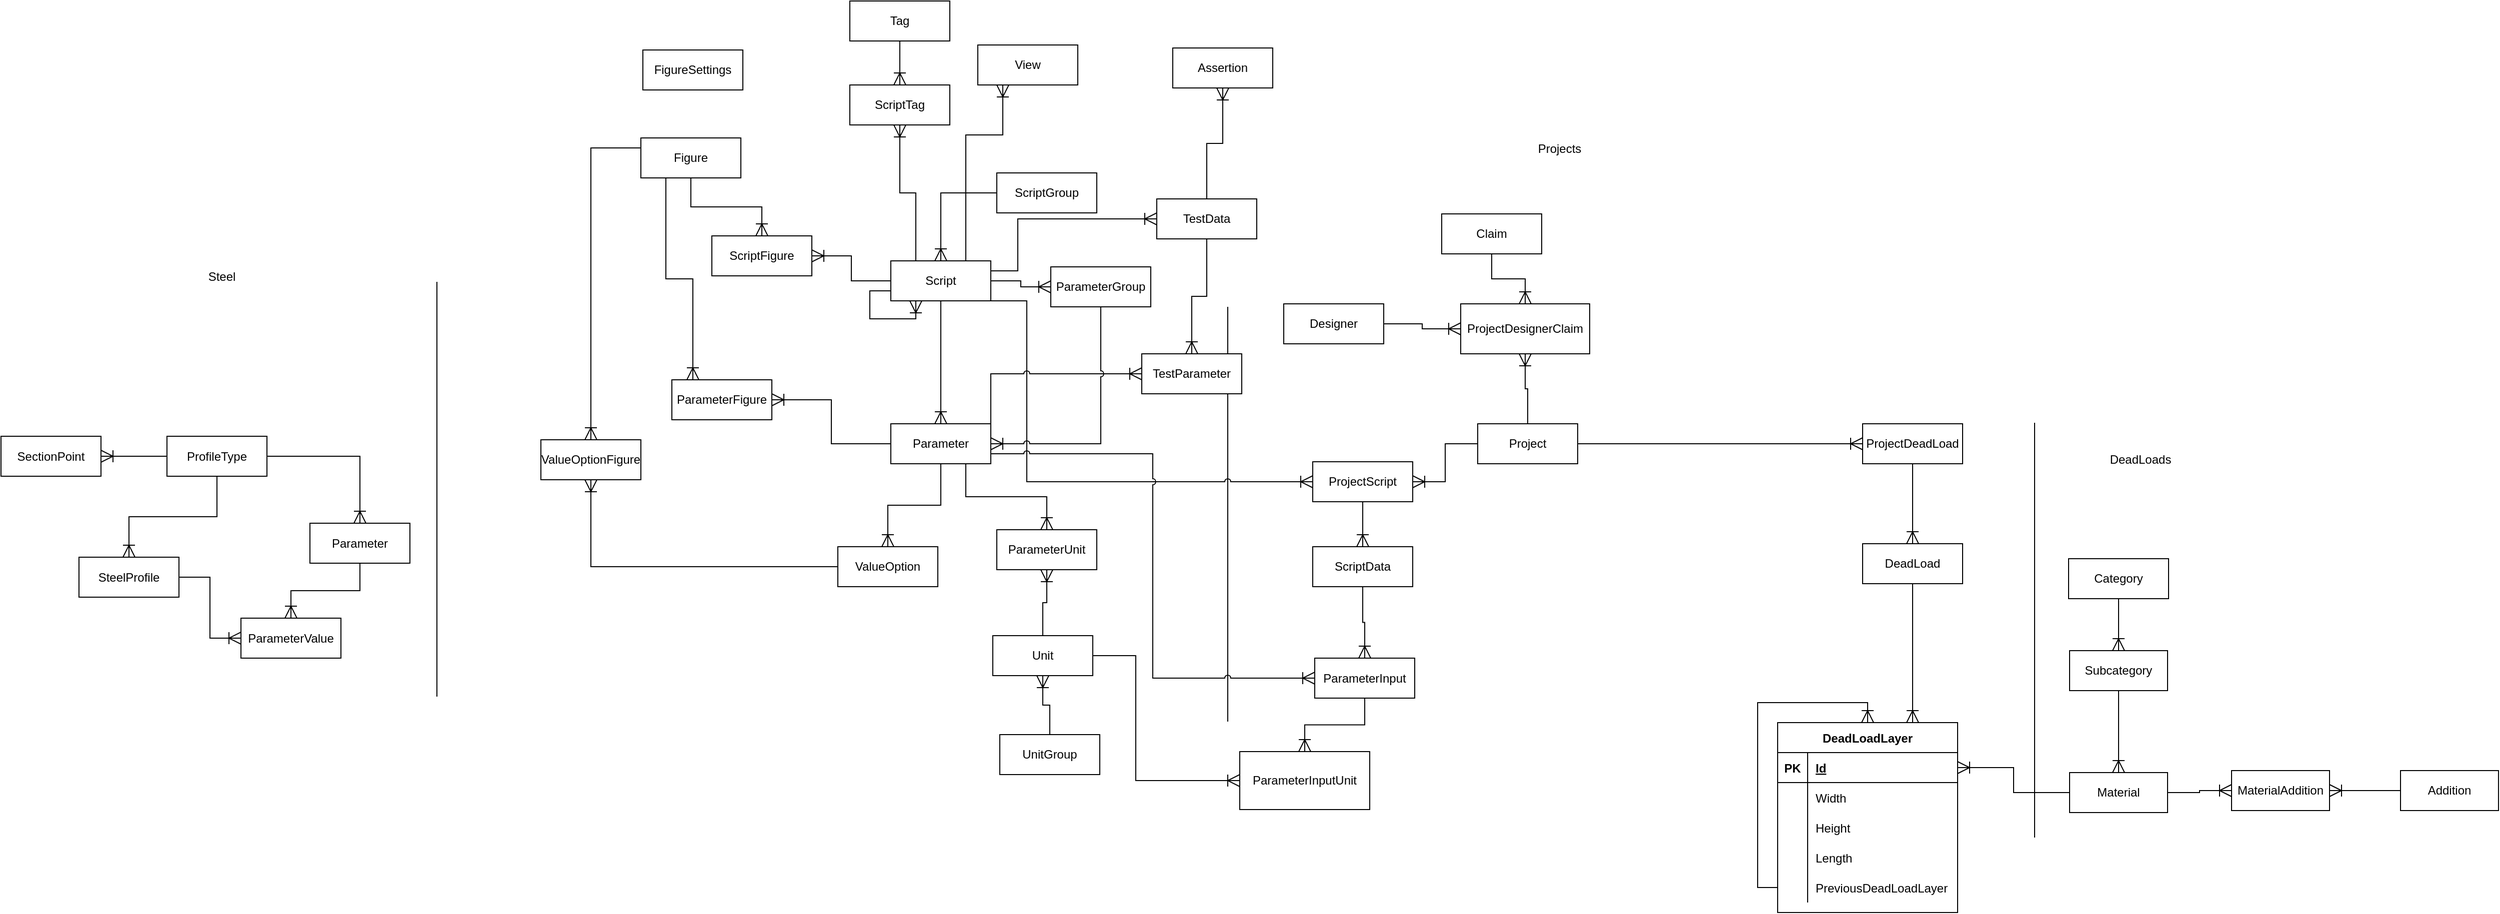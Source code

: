 <mxfile version="20.4.1" type="device"><diagram id="IMhOmWksy_fwDIt_N8Om" name="Strona-1"><mxGraphModel dx="3022" dy="1594" grid="0" gridSize="10" guides="1" tooltips="1" connect="1" arrows="1" fold="1" page="0" pageScale="1" pageWidth="827" pageHeight="1169" math="0" shadow="0"><root><mxCell id="0"/><mxCell id="1" parent="0"/><mxCell id="_2qkNExVttfMfVhB1yK0-15" style="edgeStyle=orthogonalEdgeStyle;rounded=0;orthogonalLoop=1;jettySize=auto;html=1;endArrow=ERoneToMany;endFill=0;startSize=10;endSize=10;" edge="1" parent="1" source="_2qkNExVttfMfVhB1yK0-1" target="_2qkNExVttfMfVhB1yK0-12"><mxGeometry relative="1" as="geometry"/></mxCell><mxCell id="_2qkNExVttfMfVhB1yK0-48" style="edgeStyle=orthogonalEdgeStyle;rounded=0;orthogonalLoop=1;jettySize=auto;html=1;endArrow=ERoneToMany;endFill=0;startSize=10;endSize=10;" edge="1" parent="1" source="_2qkNExVttfMfVhB1yK0-1" target="_2qkNExVttfMfVhB1yK0-45"><mxGeometry relative="1" as="geometry"/></mxCell><mxCell id="_2qkNExVttfMfVhB1yK0-113" style="edgeStyle=orthogonalEdgeStyle;rounded=0;jumpStyle=arc;orthogonalLoop=1;jettySize=auto;html=1;entryX=1;entryY=0.5;entryDx=0;entryDy=0;endArrow=ERoneToMany;endFill=0;startSize=10;endSize=10;" edge="1" parent="1" source="_2qkNExVttfMfVhB1yK0-1" target="_2qkNExVttfMfVhB1yK0-112"><mxGeometry relative="1" as="geometry"/></mxCell><mxCell id="_2qkNExVttfMfVhB1yK0-1" value="Project" style="whiteSpace=wrap;html=1;align=center;" vertex="1" parent="1"><mxGeometry x="272" y="18" width="100" height="40" as="geometry"/></mxCell><mxCell id="_2qkNExVttfMfVhB1yK0-63" style="edgeStyle=orthogonalEdgeStyle;rounded=0;orthogonalLoop=1;jettySize=auto;html=1;endArrow=ERoneToMany;endFill=0;startSize=10;endSize=10;entryX=0;entryY=0.5;entryDx=0;entryDy=0;" edge="1" parent="1" source="_2qkNExVttfMfVhB1yK0-2" target="_2qkNExVttfMfVhB1yK0-51"><mxGeometry relative="1" as="geometry"><mxPoint x="-971" y="236.5" as="targetPoint"/></mxGeometry></mxCell><mxCell id="_2qkNExVttfMfVhB1yK0-2" value="SteelProfile" style="whiteSpace=wrap;html=1;align=center;" vertex="1" parent="1"><mxGeometry x="-1127" y="151.5" width="100" height="40" as="geometry"/></mxCell><mxCell id="_2qkNExVttfMfVhB1yK0-8" style="edgeStyle=orthogonalEdgeStyle;rounded=0;orthogonalLoop=1;jettySize=auto;html=1;endArrow=ERoneToMany;endFill=0;startSize=10;endSize=10;" edge="1" parent="1" source="_2qkNExVttfMfVhB1yK0-3" target="_2qkNExVttfMfVhB1yK0-5"><mxGeometry relative="1" as="geometry"/></mxCell><mxCell id="_2qkNExVttfMfVhB1yK0-3" value="Category" style="whiteSpace=wrap;html=1;align=center;" vertex="1" parent="1"><mxGeometry x="863" y="153" width="100" height="40" as="geometry"/></mxCell><mxCell id="_2qkNExVttfMfVhB1yK0-10" style="edgeStyle=orthogonalEdgeStyle;rounded=0;orthogonalLoop=1;jettySize=auto;html=1;endArrow=ERoneToMany;endFill=0;startSize=10;endSize=10;" edge="1" parent="1" source="_2qkNExVttfMfVhB1yK0-4" target="_2qkNExVttfMfVhB1yK0-6"><mxGeometry relative="1" as="geometry"/></mxCell><mxCell id="_2qkNExVttfMfVhB1yK0-39" style="edgeStyle=orthogonalEdgeStyle;rounded=0;orthogonalLoop=1;jettySize=auto;html=1;endArrow=ERoneToMany;endFill=0;startSize=10;endSize=10;" edge="1" parent="1" source="_2qkNExVttfMfVhB1yK0-4" target="_2qkNExVttfMfVhB1yK0-21"><mxGeometry relative="1" as="geometry"/></mxCell><mxCell id="_2qkNExVttfMfVhB1yK0-4" value="Material" style="whiteSpace=wrap;html=1;align=center;" vertex="1" parent="1"><mxGeometry x="864" y="367" width="98" height="40" as="geometry"/></mxCell><mxCell id="_2qkNExVttfMfVhB1yK0-9" style="edgeStyle=orthogonalEdgeStyle;rounded=0;orthogonalLoop=1;jettySize=auto;html=1;endArrow=ERoneToMany;endFill=0;startSize=10;endSize=10;" edge="1" parent="1" source="_2qkNExVttfMfVhB1yK0-5" target="_2qkNExVttfMfVhB1yK0-4"><mxGeometry relative="1" as="geometry"/></mxCell><mxCell id="_2qkNExVttfMfVhB1yK0-5" value="Subcategory" style="whiteSpace=wrap;html=1;align=center;" vertex="1" parent="1"><mxGeometry x="864" y="245" width="98" height="40" as="geometry"/></mxCell><mxCell id="_2qkNExVttfMfVhB1yK0-6" value="MaterialAddition" style="whiteSpace=wrap;html=1;align=center;" vertex="1" parent="1"><mxGeometry x="1026" y="365" width="98" height="40" as="geometry"/></mxCell><mxCell id="_2qkNExVttfMfVhB1yK0-11" style="edgeStyle=orthogonalEdgeStyle;rounded=0;orthogonalLoop=1;jettySize=auto;html=1;endArrow=ERoneToMany;endFill=0;startSize=10;endSize=10;" edge="1" parent="1" source="_2qkNExVttfMfVhB1yK0-7" target="_2qkNExVttfMfVhB1yK0-6"><mxGeometry relative="1" as="geometry"/></mxCell><mxCell id="_2qkNExVttfMfVhB1yK0-7" value="Addition" style="whiteSpace=wrap;html=1;align=center;" vertex="1" parent="1"><mxGeometry x="1195" y="365" width="98" height="40" as="geometry"/></mxCell><mxCell id="_2qkNExVttfMfVhB1yK0-134" style="edgeStyle=orthogonalEdgeStyle;rounded=0;jumpStyle=arc;orthogonalLoop=1;jettySize=auto;html=1;endArrow=ERoneToMany;endFill=0;startSize=10;endSize=10;" edge="1" parent="1" source="_2qkNExVttfMfVhB1yK0-12" target="_2qkNExVttfMfVhB1yK0-37"><mxGeometry relative="1" as="geometry"/></mxCell><mxCell id="_2qkNExVttfMfVhB1yK0-12" value="ProjectDeadLoad" style="whiteSpace=wrap;html=1;align=center;" vertex="1" parent="1"><mxGeometry x="657" y="18" width="100" height="40" as="geometry"/></mxCell><mxCell id="_2qkNExVttfMfVhB1yK0-13" value="DeadLoads" style="text;html=1;strokeColor=none;fillColor=none;align=center;verticalAlign=middle;whiteSpace=wrap;rounded=0;" vertex="1" parent="1"><mxGeometry x="905" y="39" width="60" height="30" as="geometry"/></mxCell><mxCell id="_2qkNExVttfMfVhB1yK0-14" value="" style="endArrow=none;html=1;rounded=0;startSize=10;endSize=10;" edge="1" parent="1"><mxGeometry width="50" height="50" relative="1" as="geometry"><mxPoint x="829" y="432" as="sourcePoint"/><mxPoint x="829" y="17" as="targetPoint"/></mxGeometry></mxCell><mxCell id="_2qkNExVttfMfVhB1yK0-20" value="DeadLoadLayer" style="shape=table;startSize=30;container=1;collapsible=1;childLayout=tableLayout;fixedRows=1;rowLines=0;fontStyle=1;align=center;resizeLast=1;" vertex="1" parent="1"><mxGeometry x="572" y="317" width="180" height="190" as="geometry"/></mxCell><mxCell id="_2qkNExVttfMfVhB1yK0-21" value="" style="shape=tableRow;horizontal=0;startSize=0;swimlaneHead=0;swimlaneBody=0;fillColor=none;collapsible=0;dropTarget=0;points=[[0,0.5],[1,0.5]];portConstraint=eastwest;top=0;left=0;right=0;bottom=1;" vertex="1" parent="_2qkNExVttfMfVhB1yK0-20"><mxGeometry y="30" width="180" height="30" as="geometry"/></mxCell><mxCell id="_2qkNExVttfMfVhB1yK0-22" value="PK" style="shape=partialRectangle;connectable=0;fillColor=none;top=0;left=0;bottom=0;right=0;fontStyle=1;overflow=hidden;" vertex="1" parent="_2qkNExVttfMfVhB1yK0-21"><mxGeometry width="30" height="30" as="geometry"><mxRectangle width="30" height="30" as="alternateBounds"/></mxGeometry></mxCell><mxCell id="_2qkNExVttfMfVhB1yK0-23" value="Id" style="shape=partialRectangle;connectable=0;fillColor=none;top=0;left=0;bottom=0;right=0;align=left;spacingLeft=6;fontStyle=5;overflow=hidden;" vertex="1" parent="_2qkNExVttfMfVhB1yK0-21"><mxGeometry x="30" width="150" height="30" as="geometry"><mxRectangle width="150" height="30" as="alternateBounds"/></mxGeometry></mxCell><mxCell id="_2qkNExVttfMfVhB1yK0-24" value="" style="shape=tableRow;horizontal=0;startSize=0;swimlaneHead=0;swimlaneBody=0;fillColor=none;collapsible=0;dropTarget=0;points=[[0,0.5],[1,0.5]];portConstraint=eastwest;top=0;left=0;right=0;bottom=0;" vertex="1" parent="_2qkNExVttfMfVhB1yK0-20"><mxGeometry y="60" width="180" height="30" as="geometry"/></mxCell><mxCell id="_2qkNExVttfMfVhB1yK0-25" value="" style="shape=partialRectangle;connectable=0;fillColor=none;top=0;left=0;bottom=0;right=0;editable=1;overflow=hidden;" vertex="1" parent="_2qkNExVttfMfVhB1yK0-24"><mxGeometry width="30" height="30" as="geometry"><mxRectangle width="30" height="30" as="alternateBounds"/></mxGeometry></mxCell><mxCell id="_2qkNExVttfMfVhB1yK0-26" value="Width" style="shape=partialRectangle;connectable=0;fillColor=none;top=0;left=0;bottom=0;right=0;align=left;spacingLeft=6;overflow=hidden;" vertex="1" parent="_2qkNExVttfMfVhB1yK0-24"><mxGeometry x="30" width="150" height="30" as="geometry"><mxRectangle width="150" height="30" as="alternateBounds"/></mxGeometry></mxCell><mxCell id="_2qkNExVttfMfVhB1yK0-27" value="" style="shape=tableRow;horizontal=0;startSize=0;swimlaneHead=0;swimlaneBody=0;fillColor=none;collapsible=0;dropTarget=0;points=[[0,0.5],[1,0.5]];portConstraint=eastwest;top=0;left=0;right=0;bottom=0;" vertex="1" parent="_2qkNExVttfMfVhB1yK0-20"><mxGeometry y="90" width="180" height="30" as="geometry"/></mxCell><mxCell id="_2qkNExVttfMfVhB1yK0-28" value="" style="shape=partialRectangle;connectable=0;fillColor=none;top=0;left=0;bottom=0;right=0;editable=1;overflow=hidden;" vertex="1" parent="_2qkNExVttfMfVhB1yK0-27"><mxGeometry width="30" height="30" as="geometry"><mxRectangle width="30" height="30" as="alternateBounds"/></mxGeometry></mxCell><mxCell id="_2qkNExVttfMfVhB1yK0-29" value="Height" style="shape=partialRectangle;connectable=0;fillColor=none;top=0;left=0;bottom=0;right=0;align=left;spacingLeft=6;overflow=hidden;" vertex="1" parent="_2qkNExVttfMfVhB1yK0-27"><mxGeometry x="30" width="150" height="30" as="geometry"><mxRectangle width="150" height="30" as="alternateBounds"/></mxGeometry></mxCell><mxCell id="_2qkNExVttfMfVhB1yK0-30" value="" style="shape=tableRow;horizontal=0;startSize=0;swimlaneHead=0;swimlaneBody=0;fillColor=none;collapsible=0;dropTarget=0;points=[[0,0.5],[1,0.5]];portConstraint=eastwest;top=0;left=0;right=0;bottom=0;" vertex="1" parent="_2qkNExVttfMfVhB1yK0-20"><mxGeometry y="120" width="180" height="30" as="geometry"/></mxCell><mxCell id="_2qkNExVttfMfVhB1yK0-31" value="" style="shape=partialRectangle;connectable=0;fillColor=none;top=0;left=0;bottom=0;right=0;editable=1;overflow=hidden;" vertex="1" parent="_2qkNExVttfMfVhB1yK0-30"><mxGeometry width="30" height="30" as="geometry"><mxRectangle width="30" height="30" as="alternateBounds"/></mxGeometry></mxCell><mxCell id="_2qkNExVttfMfVhB1yK0-32" value="Length" style="shape=partialRectangle;connectable=0;fillColor=none;top=0;left=0;bottom=0;right=0;align=left;spacingLeft=6;overflow=hidden;" vertex="1" parent="_2qkNExVttfMfVhB1yK0-30"><mxGeometry x="30" width="150" height="30" as="geometry"><mxRectangle width="150" height="30" as="alternateBounds"/></mxGeometry></mxCell><mxCell id="_2qkNExVttfMfVhB1yK0-36" style="edgeStyle=orthogonalEdgeStyle;rounded=0;orthogonalLoop=1;jettySize=auto;html=1;entryX=0.5;entryY=0;entryDx=0;entryDy=0;endArrow=ERoneToMany;endFill=0;startSize=10;endSize=10;" edge="1" parent="_2qkNExVttfMfVhB1yK0-20" source="_2qkNExVttfMfVhB1yK0-33" target="_2qkNExVttfMfVhB1yK0-20"><mxGeometry relative="1" as="geometry"><Array as="points"><mxPoint x="-20" y="165"/><mxPoint x="-20" y="-20"/><mxPoint x="90" y="-20"/></Array></mxGeometry></mxCell><mxCell id="_2qkNExVttfMfVhB1yK0-33" value="" style="shape=tableRow;horizontal=0;startSize=0;swimlaneHead=0;swimlaneBody=0;fillColor=none;collapsible=0;dropTarget=0;points=[[0,0.5],[1,0.5]];portConstraint=eastwest;top=0;left=0;right=0;bottom=0;" vertex="1" parent="_2qkNExVttfMfVhB1yK0-20"><mxGeometry y="150" width="180" height="30" as="geometry"/></mxCell><mxCell id="_2qkNExVttfMfVhB1yK0-34" value="" style="shape=partialRectangle;connectable=0;fillColor=none;top=0;left=0;bottom=0;right=0;editable=1;overflow=hidden;" vertex="1" parent="_2qkNExVttfMfVhB1yK0-33"><mxGeometry width="30" height="30" as="geometry"><mxRectangle width="30" height="30" as="alternateBounds"/></mxGeometry></mxCell><mxCell id="_2qkNExVttfMfVhB1yK0-35" value="PreviousDeadLoadLayer" style="shape=partialRectangle;connectable=0;fillColor=none;top=0;left=0;bottom=0;right=0;align=left;spacingLeft=6;overflow=hidden;" vertex="1" parent="_2qkNExVttfMfVhB1yK0-33"><mxGeometry x="30" width="150" height="30" as="geometry"><mxRectangle width="150" height="30" as="alternateBounds"/></mxGeometry></mxCell><mxCell id="_2qkNExVttfMfVhB1yK0-38" style="edgeStyle=orthogonalEdgeStyle;rounded=0;orthogonalLoop=1;jettySize=auto;html=1;entryX=0.75;entryY=0;entryDx=0;entryDy=0;endArrow=ERoneToMany;endFill=0;startSize=10;endSize=10;" edge="1" parent="1" source="_2qkNExVttfMfVhB1yK0-37" target="_2qkNExVttfMfVhB1yK0-20"><mxGeometry relative="1" as="geometry"/></mxCell><mxCell id="_2qkNExVttfMfVhB1yK0-37" value="DeadLoad" style="whiteSpace=wrap;html=1;align=center;" vertex="1" parent="1"><mxGeometry x="657" y="138" width="100" height="40" as="geometry"/></mxCell><mxCell id="_2qkNExVttfMfVhB1yK0-47" style="edgeStyle=orthogonalEdgeStyle;rounded=0;orthogonalLoop=1;jettySize=auto;html=1;endArrow=ERoneToMany;endFill=0;startSize=10;endSize=10;" edge="1" parent="1" source="_2qkNExVttfMfVhB1yK0-42" target="_2qkNExVttfMfVhB1yK0-45"><mxGeometry relative="1" as="geometry"/></mxCell><mxCell id="_2qkNExVttfMfVhB1yK0-42" value="Designer" style="whiteSpace=wrap;html=1;align=center;" vertex="1" parent="1"><mxGeometry x="78" y="-102" width="100" height="40" as="geometry"/></mxCell><mxCell id="_2qkNExVttfMfVhB1yK0-46" style="edgeStyle=orthogonalEdgeStyle;rounded=0;orthogonalLoop=1;jettySize=auto;html=1;entryX=0.5;entryY=0;entryDx=0;entryDy=0;endArrow=ERoneToMany;endFill=0;startSize=10;endSize=10;" edge="1" parent="1" source="_2qkNExVttfMfVhB1yK0-44" target="_2qkNExVttfMfVhB1yK0-45"><mxGeometry relative="1" as="geometry"/></mxCell><mxCell id="_2qkNExVttfMfVhB1yK0-44" value="Claim" style="whiteSpace=wrap;html=1;align=center;" vertex="1" parent="1"><mxGeometry x="236" y="-192" width="100" height="40" as="geometry"/></mxCell><mxCell id="_2qkNExVttfMfVhB1yK0-45" value="ProjectDesignerClaim" style="whiteSpace=wrap;html=1;align=center;" vertex="1" parent="1"><mxGeometry x="255" y="-102" width="129" height="50" as="geometry"/></mxCell><mxCell id="_2qkNExVttfMfVhB1yK0-49" value="" style="endArrow=none;html=1;rounded=0;startSize=10;endSize=10;" edge="1" parent="1"><mxGeometry width="50" height="50" relative="1" as="geometry"><mxPoint x="-769" y="291" as="sourcePoint"/><mxPoint x="-769" y="-124" as="targetPoint"/></mxGeometry></mxCell><mxCell id="_2qkNExVttfMfVhB1yK0-50" value="Projects" style="text;html=1;strokeColor=none;fillColor=none;align=center;verticalAlign=middle;whiteSpace=wrap;rounded=0;" vertex="1" parent="1"><mxGeometry x="324" y="-272" width="60" height="30" as="geometry"/></mxCell><mxCell id="_2qkNExVttfMfVhB1yK0-51" value="ParameterValue" style="whiteSpace=wrap;html=1;align=center;" vertex="1" parent="1"><mxGeometry x="-965" y="212.5" width="100" height="40" as="geometry"/></mxCell><mxCell id="_2qkNExVttfMfVhB1yK0-55" style="edgeStyle=orthogonalEdgeStyle;rounded=0;orthogonalLoop=1;jettySize=auto;html=1;endArrow=ERoneToMany;endFill=0;startSize=10;endSize=10;" edge="1" parent="1" source="_2qkNExVttfMfVhB1yK0-52" target="_2qkNExVttfMfVhB1yK0-51"><mxGeometry relative="1" as="geometry"/></mxCell><mxCell id="_2qkNExVttfMfVhB1yK0-52" value="Parameter" style="whiteSpace=wrap;html=1;align=center;" vertex="1" parent="1"><mxGeometry x="-896" y="117.5" width="100" height="40" as="geometry"/></mxCell><mxCell id="_2qkNExVttfMfVhB1yK0-60" style="edgeStyle=orthogonalEdgeStyle;rounded=0;orthogonalLoop=1;jettySize=auto;html=1;endArrow=ERoneToMany;endFill=0;startSize=10;endSize=10;" edge="1" parent="1" source="_2qkNExVttfMfVhB1yK0-53" target="_2qkNExVttfMfVhB1yK0-54"><mxGeometry relative="1" as="geometry"/></mxCell><mxCell id="_2qkNExVttfMfVhB1yK0-61" style="edgeStyle=orthogonalEdgeStyle;rounded=0;orthogonalLoop=1;jettySize=auto;html=1;endArrow=ERoneToMany;endFill=0;startSize=10;endSize=10;" edge="1" parent="1" source="_2qkNExVttfMfVhB1yK0-53" target="_2qkNExVttfMfVhB1yK0-52"><mxGeometry relative="1" as="geometry"/></mxCell><mxCell id="_2qkNExVttfMfVhB1yK0-62" style="edgeStyle=orthogonalEdgeStyle;rounded=0;orthogonalLoop=1;jettySize=auto;html=1;endArrow=ERoneToMany;endFill=0;startSize=10;endSize=10;" edge="1" parent="1" source="_2qkNExVttfMfVhB1yK0-53" target="_2qkNExVttfMfVhB1yK0-2"><mxGeometry relative="1" as="geometry"/></mxCell><mxCell id="_2qkNExVttfMfVhB1yK0-53" value="ProfileType" style="whiteSpace=wrap;html=1;align=center;" vertex="1" parent="1"><mxGeometry x="-1039" y="30.5" width="100" height="40" as="geometry"/></mxCell><mxCell id="_2qkNExVttfMfVhB1yK0-54" value="SectionPoint" style="whiteSpace=wrap;html=1;align=center;" vertex="1" parent="1"><mxGeometry x="-1205" y="30.5" width="100" height="40" as="geometry"/></mxCell><mxCell id="_2qkNExVttfMfVhB1yK0-64" value="Steel" style="text;html=1;strokeColor=none;fillColor=none;align=center;verticalAlign=middle;whiteSpace=wrap;rounded=0;" vertex="1" parent="1"><mxGeometry x="-1014" y="-144.5" width="60" height="30" as="geometry"/></mxCell><mxCell id="_2qkNExVttfMfVhB1yK0-65" value="" style="endArrow=none;html=1;rounded=0;startSize=10;endSize=10;" edge="1" parent="1"><mxGeometry width="50" height="50" relative="1" as="geometry"><mxPoint x="22" y="316" as="sourcePoint"/><mxPoint x="22" y="-99" as="targetPoint"/></mxGeometry></mxCell><mxCell id="_2qkNExVttfMfVhB1yK0-71" style="edgeStyle=orthogonalEdgeStyle;rounded=0;orthogonalLoop=1;jettySize=auto;html=1;endArrow=ERoneToMany;endFill=0;startSize=10;endSize=10;" edge="1" parent="1" source="_2qkNExVttfMfVhB1yK0-66" target="_2qkNExVttfMfVhB1yK0-70"><mxGeometry relative="1" as="geometry"/></mxCell><mxCell id="_2qkNExVttfMfVhB1yK0-76" style="edgeStyle=orthogonalEdgeStyle;rounded=0;orthogonalLoop=1;jettySize=auto;html=1;entryX=0.5;entryY=1;entryDx=0;entryDy=0;endArrow=ERoneToMany;endFill=0;startSize=10;endSize=10;exitX=0.25;exitY=0;exitDx=0;exitDy=0;" edge="1" parent="1" source="_2qkNExVttfMfVhB1yK0-66" target="_2qkNExVttfMfVhB1yK0-74"><mxGeometry relative="1" as="geometry"/></mxCell><mxCell id="_2qkNExVttfMfVhB1yK0-79" style="edgeStyle=orthogonalEdgeStyle;rounded=0;orthogonalLoop=1;jettySize=auto;html=1;endArrow=ERoneToMany;endFill=0;startSize=10;endSize=10;" edge="1" parent="1" source="_2qkNExVttfMfVhB1yK0-66" target="_2qkNExVttfMfVhB1yK0-78"><mxGeometry relative="1" as="geometry"/></mxCell><mxCell id="_2qkNExVttfMfVhB1yK0-85" style="edgeStyle=orthogonalEdgeStyle;rounded=0;orthogonalLoop=1;jettySize=auto;html=1;endArrow=ERoneToMany;endFill=0;startSize=10;endSize=10;" edge="1" parent="1" source="_2qkNExVttfMfVhB1yK0-66" target="_2qkNExVttfMfVhB1yK0-83"><mxGeometry relative="1" as="geometry"/></mxCell><mxCell id="_2qkNExVttfMfVhB1yK0-109" style="edgeStyle=orthogonalEdgeStyle;rounded=0;jumpStyle=arc;orthogonalLoop=1;jettySize=auto;html=1;entryX=0;entryY=0.5;entryDx=0;entryDy=0;endArrow=ERoneToMany;endFill=0;startSize=10;endSize=10;exitX=1;exitY=0.25;exitDx=0;exitDy=0;" edge="1" parent="1" source="_2qkNExVttfMfVhB1yK0-66" target="_2qkNExVttfMfVhB1yK0-105"><mxGeometry relative="1" as="geometry"><Array as="points"><mxPoint x="-188" y="-135"/><mxPoint x="-188" y="-187"/></Array></mxGeometry></mxCell><mxCell id="_2qkNExVttfMfVhB1yK0-111" style="edgeStyle=orthogonalEdgeStyle;rounded=0;jumpStyle=arc;orthogonalLoop=1;jettySize=auto;html=1;entryX=0.25;entryY=1;entryDx=0;entryDy=0;endArrow=ERoneToMany;endFill=0;startSize=10;endSize=10;exitX=0.75;exitY=0;exitDx=0;exitDy=0;" edge="1" parent="1" source="_2qkNExVttfMfVhB1yK0-66" target="_2qkNExVttfMfVhB1yK0-110"><mxGeometry relative="1" as="geometry"><Array as="points"><mxPoint x="-240" y="-271"/><mxPoint x="-203" y="-271"/></Array></mxGeometry></mxCell><mxCell id="_2qkNExVttfMfVhB1yK0-115" style="edgeStyle=orthogonalEdgeStyle;rounded=0;jumpStyle=arc;orthogonalLoop=1;jettySize=auto;html=1;entryX=0;entryY=0.5;entryDx=0;entryDy=0;endArrow=ERoneToMany;endFill=0;startSize=10;endSize=10;exitX=0.75;exitY=1;exitDx=0;exitDy=0;" edge="1" parent="1" source="_2qkNExVttfMfVhB1yK0-66" target="_2qkNExVttfMfVhB1yK0-112"><mxGeometry relative="1" as="geometry"><Array as="points"><mxPoint x="-179" y="-105"/><mxPoint x="-179" y="76"/></Array></mxGeometry></mxCell><mxCell id="_2qkNExVttfMfVhB1yK0-66" value="Script" style="whiteSpace=wrap;html=1;align=center;" vertex="1" parent="1"><mxGeometry x="-315" y="-145" width="100" height="40" as="geometry"/></mxCell><mxCell id="_2qkNExVttfMfVhB1yK0-68" style="edgeStyle=orthogonalEdgeStyle;rounded=0;orthogonalLoop=1;jettySize=auto;html=1;entryX=0.5;entryY=0;entryDx=0;entryDy=0;endArrow=ERoneToMany;endFill=0;startSize=10;endSize=10;" edge="1" parent="1" source="_2qkNExVttfMfVhB1yK0-67" target="_2qkNExVttfMfVhB1yK0-66"><mxGeometry relative="1" as="geometry"/></mxCell><mxCell id="_2qkNExVttfMfVhB1yK0-67" value="ScriptGroup" style="whiteSpace=wrap;html=1;align=center;" vertex="1" parent="1"><mxGeometry x="-209" y="-233" width="100" height="40" as="geometry"/></mxCell><mxCell id="_2qkNExVttfMfVhB1yK0-72" style="edgeStyle=orthogonalEdgeStyle;rounded=0;orthogonalLoop=1;jettySize=auto;html=1;endArrow=ERoneToMany;endFill=0;startSize=10;endSize=10;" edge="1" parent="1" source="_2qkNExVttfMfVhB1yK0-69" target="_2qkNExVttfMfVhB1yK0-70"><mxGeometry relative="1" as="geometry"/></mxCell><mxCell id="_2qkNExVttfMfVhB1yK0-82" style="edgeStyle=orthogonalEdgeStyle;rounded=0;orthogonalLoop=1;jettySize=auto;html=1;endArrow=ERoneToMany;endFill=0;startSize=10;endSize=10;exitX=0.25;exitY=1;exitDx=0;exitDy=0;" edge="1" parent="1" source="_2qkNExVttfMfVhB1yK0-69" target="_2qkNExVttfMfVhB1yK0-80"><mxGeometry relative="1" as="geometry"><Array as="points"><mxPoint x="-540" y="-127"/><mxPoint x="-513" y="-127"/></Array></mxGeometry></mxCell><mxCell id="_2qkNExVttfMfVhB1yK0-92" style="edgeStyle=orthogonalEdgeStyle;rounded=0;orthogonalLoop=1;jettySize=auto;html=1;endArrow=ERoneToMany;endFill=0;startSize=10;endSize=10;exitX=0;exitY=0.25;exitDx=0;exitDy=0;" edge="1" parent="1" source="_2qkNExVttfMfVhB1yK0-69" target="_2qkNExVttfMfVhB1yK0-89"><mxGeometry relative="1" as="geometry"/></mxCell><mxCell id="_2qkNExVttfMfVhB1yK0-69" value="Figure" style="whiteSpace=wrap;html=1;align=center;" vertex="1" parent="1"><mxGeometry x="-565" y="-268" width="100" height="40" as="geometry"/></mxCell><mxCell id="_2qkNExVttfMfVhB1yK0-70" value="ScriptFigure" style="whiteSpace=wrap;html=1;align=center;" vertex="1" parent="1"><mxGeometry x="-494" y="-170" width="100" height="40" as="geometry"/></mxCell><mxCell id="_2qkNExVttfMfVhB1yK0-75" style="edgeStyle=orthogonalEdgeStyle;rounded=0;orthogonalLoop=1;jettySize=auto;html=1;endArrow=ERoneToMany;endFill=0;startSize=10;endSize=10;" edge="1" parent="1" source="_2qkNExVttfMfVhB1yK0-73" target="_2qkNExVttfMfVhB1yK0-74"><mxGeometry relative="1" as="geometry"/></mxCell><mxCell id="_2qkNExVttfMfVhB1yK0-73" value="Tag" style="whiteSpace=wrap;html=1;align=center;" vertex="1" parent="1"><mxGeometry x="-356" y="-405" width="100" height="40" as="geometry"/></mxCell><mxCell id="_2qkNExVttfMfVhB1yK0-74" value="ScriptTag" style="whiteSpace=wrap;html=1;align=center;" vertex="1" parent="1"><mxGeometry x="-356" y="-321" width="100" height="40" as="geometry"/></mxCell><mxCell id="_2qkNExVttfMfVhB1yK0-77" value="FigureSettings" style="whiteSpace=wrap;html=1;align=center;" vertex="1" parent="1"><mxGeometry x="-563" y="-356" width="100" height="40" as="geometry"/></mxCell><mxCell id="_2qkNExVttfMfVhB1yK0-81" style="edgeStyle=orthogonalEdgeStyle;rounded=0;orthogonalLoop=1;jettySize=auto;html=1;entryX=1;entryY=0.5;entryDx=0;entryDy=0;endArrow=ERoneToMany;endFill=0;startSize=10;endSize=10;" edge="1" parent="1" source="_2qkNExVttfMfVhB1yK0-78" target="_2qkNExVttfMfVhB1yK0-80"><mxGeometry relative="1" as="geometry"/></mxCell><mxCell id="_2qkNExVttfMfVhB1yK0-88" style="edgeStyle=orthogonalEdgeStyle;rounded=0;orthogonalLoop=1;jettySize=auto;html=1;endArrow=ERoneToMany;endFill=0;startSize=10;endSize=10;" edge="1" parent="1" source="_2qkNExVttfMfVhB1yK0-78" target="_2qkNExVttfMfVhB1yK0-87"><mxGeometry relative="1" as="geometry"/></mxCell><mxCell id="_2qkNExVttfMfVhB1yK0-95" style="edgeStyle=orthogonalEdgeStyle;rounded=0;orthogonalLoop=1;jettySize=auto;html=1;endArrow=ERoneToMany;endFill=0;startSize=10;endSize=10;exitX=0.75;exitY=1;exitDx=0;exitDy=0;" edge="1" parent="1" source="_2qkNExVttfMfVhB1yK0-78" target="_2qkNExVttfMfVhB1yK0-94"><mxGeometry relative="1" as="geometry"/></mxCell><mxCell id="_2qkNExVttfMfVhB1yK0-103" style="edgeStyle=orthogonalEdgeStyle;rounded=0;orthogonalLoop=1;jettySize=auto;html=1;entryX=0;entryY=0.5;entryDx=0;entryDy=0;endArrow=ERoneToMany;endFill=0;startSize=10;endSize=10;exitX=1;exitY=0;exitDx=0;exitDy=0;jumpStyle=arc;" edge="1" parent="1" source="_2qkNExVttfMfVhB1yK0-78" target="_2qkNExVttfMfVhB1yK0-101"><mxGeometry relative="1" as="geometry"/></mxCell><mxCell id="_2qkNExVttfMfVhB1yK0-126" style="edgeStyle=orthogonalEdgeStyle;rounded=0;jumpStyle=arc;orthogonalLoop=1;jettySize=auto;html=1;entryX=0;entryY=0.5;entryDx=0;entryDy=0;endArrow=ERoneToMany;endFill=0;startSize=10;endSize=10;exitX=1;exitY=0.75;exitDx=0;exitDy=0;" edge="1" parent="1" source="_2qkNExVttfMfVhB1yK0-78" target="_2qkNExVttfMfVhB1yK0-116"><mxGeometry relative="1" as="geometry"/></mxCell><mxCell id="_2qkNExVttfMfVhB1yK0-78" value="Parameter" style="whiteSpace=wrap;html=1;align=center;" vertex="1" parent="1"><mxGeometry x="-315" y="18" width="100" height="40" as="geometry"/></mxCell><mxCell id="_2qkNExVttfMfVhB1yK0-80" value="ParameterFigure" style="whiteSpace=wrap;html=1;align=center;" vertex="1" parent="1"><mxGeometry x="-534" y="-26" width="100" height="40" as="geometry"/></mxCell><mxCell id="_2qkNExVttfMfVhB1yK0-93" style="edgeStyle=orthogonalEdgeStyle;rounded=0;orthogonalLoop=1;jettySize=auto;html=1;entryX=1;entryY=0.5;entryDx=0;entryDy=0;endArrow=ERoneToMany;endFill=0;startSize=10;endSize=10;exitX=0.5;exitY=1;exitDx=0;exitDy=0;jumpStyle=arc;" edge="1" parent="1" source="_2qkNExVttfMfVhB1yK0-83" target="_2qkNExVttfMfVhB1yK0-78"><mxGeometry relative="1" as="geometry"/></mxCell><mxCell id="_2qkNExVttfMfVhB1yK0-83" value="ParameterGroup" style="whiteSpace=wrap;html=1;align=center;" vertex="1" parent="1"><mxGeometry x="-155" y="-139" width="100" height="40" as="geometry"/></mxCell><mxCell id="_2qkNExVttfMfVhB1yK0-90" style="edgeStyle=orthogonalEdgeStyle;rounded=0;orthogonalLoop=1;jettySize=auto;html=1;endArrow=ERoneToMany;endFill=0;startSize=10;endSize=10;" edge="1" parent="1" source="_2qkNExVttfMfVhB1yK0-87" target="_2qkNExVttfMfVhB1yK0-89"><mxGeometry relative="1" as="geometry"/></mxCell><mxCell id="_2qkNExVttfMfVhB1yK0-87" value="ValueOption" style="whiteSpace=wrap;html=1;align=center;" vertex="1" parent="1"><mxGeometry x="-368" y="141" width="100" height="40" as="geometry"/></mxCell><mxCell id="_2qkNExVttfMfVhB1yK0-89" value="ValueOptionFigure" style="whiteSpace=wrap;html=1;align=center;" vertex="1" parent="1"><mxGeometry x="-665" y="34" width="100" height="40" as="geometry"/></mxCell><mxCell id="_2qkNExVttfMfVhB1yK0-94" value="ParameterUnit" style="whiteSpace=wrap;html=1;align=center;" vertex="1" parent="1"><mxGeometry x="-209" y="124" width="100" height="40" as="geometry"/></mxCell><mxCell id="_2qkNExVttfMfVhB1yK0-97" style="edgeStyle=orthogonalEdgeStyle;rounded=0;orthogonalLoop=1;jettySize=auto;html=1;entryX=0.5;entryY=1;entryDx=0;entryDy=0;endArrow=ERoneToMany;endFill=0;startSize=10;endSize=10;" edge="1" parent="1" source="_2qkNExVttfMfVhB1yK0-96" target="_2qkNExVttfMfVhB1yK0-94"><mxGeometry relative="1" as="geometry"/></mxCell><mxCell id="_2qkNExVttfMfVhB1yK0-141" style="edgeStyle=orthogonalEdgeStyle;rounded=0;jumpStyle=arc;orthogonalLoop=1;jettySize=auto;html=1;entryX=0;entryY=0.5;entryDx=0;entryDy=0;endArrow=ERoneToMany;endFill=0;startSize=10;endSize=10;" edge="1" parent="1" source="_2qkNExVttfMfVhB1yK0-96" target="_2qkNExVttfMfVhB1yK0-140"><mxGeometry relative="1" as="geometry"><Array as="points"><mxPoint x="-70" y="250"/><mxPoint x="-70" y="375"/></Array></mxGeometry></mxCell><mxCell id="_2qkNExVttfMfVhB1yK0-96" value="Unit" style="whiteSpace=wrap;html=1;align=center;" vertex="1" parent="1"><mxGeometry x="-213" y="230" width="100" height="40" as="geometry"/></mxCell><mxCell id="_2qkNExVttfMfVhB1yK0-99" style="edgeStyle=orthogonalEdgeStyle;rounded=0;orthogonalLoop=1;jettySize=auto;html=1;endArrow=ERoneToMany;endFill=0;startSize=10;endSize=10;" edge="1" parent="1" source="_2qkNExVttfMfVhB1yK0-98" target="_2qkNExVttfMfVhB1yK0-96"><mxGeometry relative="1" as="geometry"/></mxCell><mxCell id="_2qkNExVttfMfVhB1yK0-98" value="UnitGroup" style="whiteSpace=wrap;html=1;align=center;" vertex="1" parent="1"><mxGeometry x="-206" y="329" width="100" height="40" as="geometry"/></mxCell><mxCell id="_2qkNExVttfMfVhB1yK0-100" style="edgeStyle=orthogonalEdgeStyle;rounded=0;orthogonalLoop=1;jettySize=auto;html=1;entryX=0.25;entryY=1;entryDx=0;entryDy=0;endArrow=ERoneToMany;endFill=0;startSize=10;endSize=10;exitX=0;exitY=0.75;exitDx=0;exitDy=0;" edge="1" parent="1" source="_2qkNExVttfMfVhB1yK0-66" target="_2qkNExVttfMfVhB1yK0-66"><mxGeometry relative="1" as="geometry"><Array as="points"><mxPoint x="-336" y="-115"/><mxPoint x="-336" y="-87"/><mxPoint x="-290" y="-87"/></Array></mxGeometry></mxCell><mxCell id="_2qkNExVttfMfVhB1yK0-101" value="TestParameter" style="whiteSpace=wrap;html=1;align=center;" vertex="1" parent="1"><mxGeometry x="-64" y="-52" width="100" height="40" as="geometry"/></mxCell><mxCell id="_2qkNExVttfMfVhB1yK0-106" style="edgeStyle=orthogonalEdgeStyle;rounded=0;orthogonalLoop=1;jettySize=auto;html=1;endArrow=ERoneToMany;endFill=0;startSize=10;endSize=10;" edge="1" parent="1" source="_2qkNExVttfMfVhB1yK0-105" target="_2qkNExVttfMfVhB1yK0-101"><mxGeometry relative="1" as="geometry"/></mxCell><mxCell id="_2qkNExVttfMfVhB1yK0-108" style="edgeStyle=orthogonalEdgeStyle;rounded=0;jumpStyle=arc;orthogonalLoop=1;jettySize=auto;html=1;endArrow=ERoneToMany;endFill=0;startSize=10;endSize=10;" edge="1" parent="1" source="_2qkNExVttfMfVhB1yK0-105" target="_2qkNExVttfMfVhB1yK0-107"><mxGeometry relative="1" as="geometry"/></mxCell><mxCell id="_2qkNExVttfMfVhB1yK0-105" value="TestData" style="whiteSpace=wrap;html=1;align=center;" vertex="1" parent="1"><mxGeometry x="-49" y="-207" width="100" height="40" as="geometry"/></mxCell><mxCell id="_2qkNExVttfMfVhB1yK0-107" value="Assertion" style="whiteSpace=wrap;html=1;align=center;" vertex="1" parent="1"><mxGeometry x="-33" y="-358" width="100" height="40" as="geometry"/></mxCell><mxCell id="_2qkNExVttfMfVhB1yK0-110" value="View" style="whiteSpace=wrap;html=1;align=center;" vertex="1" parent="1"><mxGeometry x="-228" y="-361" width="100" height="40" as="geometry"/></mxCell><mxCell id="_2qkNExVttfMfVhB1yK0-138" style="edgeStyle=orthogonalEdgeStyle;rounded=0;jumpStyle=arc;orthogonalLoop=1;jettySize=auto;html=1;entryX=0.5;entryY=0;entryDx=0;entryDy=0;endArrow=ERoneToMany;endFill=0;startSize=10;endSize=10;" edge="1" parent="1" source="_2qkNExVttfMfVhB1yK0-112" target="_2qkNExVttfMfVhB1yK0-137"><mxGeometry relative="1" as="geometry"/></mxCell><mxCell id="_2qkNExVttfMfVhB1yK0-112" value="ProjectScript" style="whiteSpace=wrap;html=1;align=center;" vertex="1" parent="1"><mxGeometry x="107" y="56" width="100" height="40" as="geometry"/></mxCell><mxCell id="_2qkNExVttfMfVhB1yK0-142" style="edgeStyle=orthogonalEdgeStyle;rounded=0;jumpStyle=arc;orthogonalLoop=1;jettySize=auto;html=1;endArrow=ERoneToMany;endFill=0;startSize=10;endSize=10;" edge="1" parent="1" source="_2qkNExVttfMfVhB1yK0-116" target="_2qkNExVttfMfVhB1yK0-140"><mxGeometry relative="1" as="geometry"/></mxCell><mxCell id="_2qkNExVttfMfVhB1yK0-116" value="ParameterInput" style="whiteSpace=wrap;html=1;align=center;" vertex="1" parent="1"><mxGeometry x="109" y="252.5" width="100" height="40" as="geometry"/></mxCell><mxCell id="_2qkNExVttfMfVhB1yK0-139" style="edgeStyle=orthogonalEdgeStyle;rounded=0;jumpStyle=arc;orthogonalLoop=1;jettySize=auto;html=1;endArrow=ERoneToMany;endFill=0;startSize=10;endSize=10;" edge="1" parent="1" source="_2qkNExVttfMfVhB1yK0-137" target="_2qkNExVttfMfVhB1yK0-116"><mxGeometry relative="1" as="geometry"/></mxCell><mxCell id="_2qkNExVttfMfVhB1yK0-137" value="ScriptData" style="whiteSpace=wrap;html=1;align=center;" vertex="1" parent="1"><mxGeometry x="107" y="141" width="100" height="40" as="geometry"/></mxCell><mxCell id="_2qkNExVttfMfVhB1yK0-140" value="ParameterInputUnit" style="whiteSpace=wrap;html=1;align=center;" vertex="1" parent="1"><mxGeometry x="34" y="346" width="130" height="58" as="geometry"/></mxCell></root></mxGraphModel></diagram></mxfile>